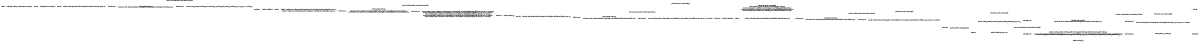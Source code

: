digraph IKE_INITIATOR{
rankdir = LR;
size = "8,5"
node [shape = circle, label="ike_initiator_idle"] ike_initiator_idle;
node [shape = circle, label="ike_initiator_failed"] ike_initiator_failed;
node [shape = circle, label="ike_initiator_ready"] ike_initiator_ready;
node [shape = circle, label="ike_initiator_sa_init"] ike_initiator_sa_init;
node [shape = circle, label="ike_initiator_sa_init_request_sent"] ike_initiator_sa_init_request_sent;
node [shape = circle, label="ike_initiator_sa_init_response_wait"] ike_initiator_sa_init_response_wait;
node [shape = circle, label="ike_initiator_sa_init_done"] ike_initiator_sa_init_done;
node [shape = circle, label="ike_initiator_auth_1"] ike_initiator_auth_1;
node [shape = circle, label="ike_initiator_auth_1_request_sent"] ike_initiator_auth_1_request_sent;
node [shape = circle, label="ike_initiator_auth_1_response_wait"] ike_initiator_auth_1_response_wait;
node [shape = circle, label="ike_initiator_auth_1_done"] ike_initiator_auth_1_done;
node [shape = circle, label="ike_initiator_auth_2"] ike_initiator_auth_2;
node [shape = circle, label="ike_initiator_auth_2_request_sent"] ike_initiator_auth_2_request_sent;
node [shape = circle, label="ike_initiator_auth_2_response_wait"] ike_initiator_auth_2_response_wait;
node [shape = circle, label="ike_initiator_auth_2_done"] ike_initiator_auth_2_done;
node [shape = circle, label="ike_initiator_auth_3"] ike_initiator_auth_3;
node [shape = circle, label="ike_initiator_auth_3_request_sent"] ike_initiator_auth_3_request_sent;
node [shape = circle, label="ike_initiator_auth_3_response_wait"] ike_initiator_auth_3_response_wait;
node [shape = circle, label="ike_initiator_auth_3_done"] ike_initiator_auth_3_done;
node [shape = circle, label="ike_initiator_keepalive"] ike_initiator_keepalive;
node [shape = circle, label="ike_initiator_keepalive_request_sent"] ike_initiator_keepalive_request_sent;
node [shape = circle, label="ike_initiator_keepalive_response_wait"] ike_initiator_keepalive_response_wait;
node [shape = circle, label="ike_initiator_keepalive_request_wait"] ike_initiator_keepalive_request_wait;
node [shape = circle, label="ike_initiator_keepalive_response_sent"] ike_initiator_keepalive_response_sent;
node [shape = circle, label="ike_initiator_keepalive_done"] ike_initiator_keepalive_done;

//initial_state: ike_initiator_idle
//state variables: internal_ike_udp{send_ike_initiator_packet, send_ike_responder_packet, null}<null>; internal_ike_dns{init_epdg_discovery, null}<null>; internal_ike_sip{child_sa_established, null}<null>; ike_exchange_start{true, false}<false>; my_retransmission_needed{true, false}<false>; role{requester, responder, null}<null>; dynamic_update_enabled{true, false}<false>; ike_sa_established{true, false}<false>; child_sa_established{true, false}<false>; my_last_sent_ike_msg{ike_sa_init, ike_auth_1, ike_auth_2, ike_auth_3, ike_keepalive, null}<null>; my_last_rcvd_ike_msg{ike_sa_init, ike_auth_1, ike_auth_2, ike_auth_3, ike_keepalive, null}<null>; my_last_sent_payload{configuration, configuration_and_certreq, eap-response-aka-challenge, eap-success, authentication, null}<null>; my_last_rcvd_payload{configuration, certificate_and_authentication_and_eap-request-aka-challenge, eap-request-aka-challenge, authentication, configuration_and_authentication, null}<null>; root_certificate_is_provisioned{true, false}<false>;
//number variables: my_imid{0, 8}<0, ((my_imid+1) mod 8)>; my_rmid{0, 8}<0, ((my_rmid + 1) mod 8)>; rnum{0, 3}<0, rnum+1>; rip{0, 5}<0, eip>;
//define: check_other_imid := (other_imid=my_imid); check_other_rmid := (other_rmid=((my_rmid+1) mod 8)); check_retransmission := (other_rmid=my_rmid); check_trials := rnum<1;

// All the entities
ike_initiator_idle -> ike_initiator_ready [label = "internal_udp_ike=ready / internal_ike_udp=null, internal_ike_dns=init_epdg_discovery, internal_ike_sip=null"]
//ike_initiator_idle -> ike_initiator_ready [label = "internal_udp_ike=ready / internal_ike_udp=null, internal_dns_ike=finish_epdg_discovery, eip=3, internal_ike_sip=null"]

// IKE SA INIT
ike_initiator_ready -> ike_initiator_sa_init [label = "internal_dns_ike=finish_epdg_discovery / ike_exchange_start=true"]
ike_initiator_sa_init -> ike_initiator_sa_init_request_sent [label = "ike_exchange_start / internal_ike_udp=send_ike_initiator_packet, my_last_sent_ike_msg=ike_sa_init, my_last_sent_payload=null, ike_exchange_start=false, role=requester, rnum=0"]
ike_initiator_sa_init_request_sent -> ike_initiator_sa_init_response_wait [label = "internal_udp_ike=sent_ike_packet / internal_udp_ike=null"]
ike_initiator_sa_init_response_wait -> ike_initiator_sa_init_request_sent [label = "my_retransmission_needed & check_trials / internal_ike_udp=send_ike_initiator_packet, my_last_rcvd_ike_msg=ike_sa_init, my_retransmission_needed=false, my_last_sent_ike_msg=ike_sa_init, my_last_sent_payload=null, rnum=rnum+1"]
ike_initiator_sa_init_response_wait -> ike_initiator_failed [label = "my_retransmission_needed & !check_trials / my_retransmission_needed=false"]
ike_initiator_sa_init_response_wait -> ike_initiator_sa_init_response_wait [label = "!check_other_imid & internal_udp_ike=rcvd_ike_packet / my_retransmission_needed=true, internal_udp_ike=null"]
ike_initiator_sa_init_response_wait -> ike_initiator_sa_init_done [label = "check_other_imid & internal_udp_ike=rcvd_ike_packet & other_last_sent_ike_msg=ike_sa_init & other_last_sent_payload=null / my_last_rcvd_ike_msg=ike_sa_init, my_last_rcvd_payload=null, ike_sa_established=true, role=null, my_imid=((my_imid+1) mod 8), internal_udp_ike=null"]

// IKE AUTH 1
ike_initiator_sa_init_done -> ike_initiator_auth_1 [label = "!ike_exchange_start / ike_exchange_start=true"]
// root certificate provisioned -> cfgrequest/certreq
ike_initiator_auth_1 -> ike_initiator_auth_1_request_sent [label = "ike_exchange_start & root_certificate_is_provisioned / internal_ike_udp=send_ike_initiator_packet, my_last_sent_ike_msg=ike_auth_1, my_last_sent_payload=configuration_and_certreq, ike_exchange_start=false, role=requester, rnum=0"]
// !root certificate provisioned -> cfgrequest
ike_initiator_auth_1 -> ike_initiator_auth_1_request_sent [label = "ike_exchange_start & !root_certificate_is_provisioned / internal_ike_udp=send_ike_initiator_packet, my_last_sent_ike_msg=ike_auth_1, my_last_sent_payload=configuration, ike_exchange_start=false, role=requester, rnum=0"]
ike_initiator_auth_1_request_sent -> ike_initiator_auth_1_response_wait [label = "internal_udp_ike=sent_ike_packet / internal_udp_ike=null"]
ike_initiator_auth_1_response_wait -> ike_initiator_auth_1_request_sent [label = "my_retransmission_needed & check_trials & !root_certificate_is_provisioned / internal_ike_udp=send_ike_initiator_packet, my_last_sent_ike_msg=ike_auth_1, my_last_sent_payload=configuration, my_retransmission_needed=false, rnum=rnum+1"]
ike_initiator_auth_1_response_wait -> ike_initiator_auth_1_request_sent [label = "my_retransmission_needed & check_trials & root_certificate_is_provisioned / internal_ike_udp=send_ike_initiator_packet, my_last_sent_ike_msg=ike_auth_1, my_last_sent_payload=configuration_and_certreq, my_retransmission_needed=false, rnum=rnum+1"]
ike_initiator_auth_1_response_wait -> ike_initiator_failed [label = "my_retransmission_needed & !check_trials / my_retransmission_needed=false"]
ike_initiator_auth_1_response_wait -> ike_initiator_auth_1_response_wait [label = "!check_other_imid & internal_udp_ike=rcvd_ike_packet / my_retransmission_needed=true, internal_udp_ike=null"]
// root certificate provisioned rcvd certificate/auth/eap-request-aka-challenge -> done
ike_initiator_auth_1_response_wait -> ike_initiator_auth_1_done [label = "check_other_imid & internal_udp_ike=rcvd_ike_packet & root_certificate_is_provisioned & other_last_sent_ike_msg=ike_auth_1 / my_last_rcvd_ike_msg=ike_auth_1, my_last_rcvd_payload=certificate_authentication_eap-request-aka-challenge, role=null, my_imid=((my_imid+1) mod 8), internal_udp_ike=null"]
// root certificate provisioned rcvd auth/eap-request-aka-challenge -> done
ike_initiator_auth_1_response_wait -> ike_initiator_auth_1_done [label = "check_other_imid & internal_udp_ike=rcvd_ike_packet & root_certificate_is_provisioned & other_last_sent_ike_msg=ike_auth_1 / my_last_rcvd_ike_msg=ike_auth_1, my_last_rcvd_payload=authentication_eap-request-aka-challenge, role=null, my_imid=((my_imid+1) mod 8), internal_udp_ike=null"]
// root certificate provisioned rcvd auth/eap-request-aka-challenge -> failed
ike_initiator_auth_1_response_wait -> ike_initiator_failed [label = "check_other_imid & internal_udp_ike=rcvd_ike_packet & root_certificate_is_provisioned & other_last_sent_ike_msg=ike_auth_1 / internal_udp_ike=null"]
// root certificate provisioned rcvd eap-request-aka-challenge -> done
ike_initiator_auth_1_response_wait -> ike_initiator_auth_1_done [label = "check_other_imid & internal_udp_ike=rcvd_ike_packet & root_certificate_is_provisioned & other_last_sent_ike_msg=ike_auth_1 / my_last_rcvd_ike_msg=ike_auth_1, my_last_rcvd_payload=eap-request-aka-challenge, role=null, my_imid=((my_imid+1) mod 8), internal_udp_ike=null"]
// root certificate provisioned rcvd eap-request-aka-challenge -> failed
ike_initiator_auth_1_response_wait -> ike_initiator_failed [label = "check_other_imid & internal_udp_ike=rcvd_ike_packet & root_certificate_is_provisioned & other_last_sent_ike_msg=ike_auth_1 & other_last_sent_payload=eap-request-aka-challenge / internal_udp_ike=null"]
// !root certificate provisioned rcvd auth/eap-request-aka-challenge -> done
ike_initiator_auth_1_response_wait -> ike_initiator_auth_1_done [label = "check_other_imid & internal_udp_ike=rcvd_ike_packet & !root_certificate_is_provisioned & other_last_sent_ike_msg=ike_auth_1 / my_last_rcvd_ike_msg=ike_auth_1, my_last_rcvd_payload=authentication_eap-request-aka-challenge, role=null, my_imid=((my_imid+1) mod 8), internal_udp_ike=null"]
// !root certificate provisioned rcvd auth/eap-request-aka-challenge -> failed
ike_initiator_auth_1_response_wait -> ike_initiator_failed [label = "check_other_imid & internal_udp_ike=rcvd_ike_packet & !root_certificate_is_provisioned & other_last_sent_ike_msg=ike_auth_1 & other_last_sent_payload=authentication_eap-request-aka-challenge / internal_udp_ike=null"]
// !root certificate provisioned rcvd eap-request-aka-challenge -> done
ike_initiator_auth_1_response_wait -> ike_initiator_auth_1_done [label = "check_other_imid & internal_udp_ike=rcvd_ike_packet & !root_certificate_is_provisioned & other_last_sent_ike_msg=ike_auth_1 / my_last_rcvd_ike_msg=ike_auth_1, my_last_rcvd_payload=eap-request-aka-challenge, role=null, my_imid=((my_imid+1) mod 8), internal_udp_ike=null"]
// !root certificate provisioned rcvd eap-request-aka-challenge -> failed
ike_initiator_auth_1_response_wait -> ike_initiator_failed [label = "check_other_imid & internal_udp_ike=rcvd_ike_packet & !root_certificate_is_provisioned & other_last_sent_ike_msg=ike_auth_1 & other_last_sent_payload=eap-request-aka-challenge / internal_udp_ike=null"]

// IKE AUTH 2
ike_initiator_auth_1_done -> ike_initiator_auth_2 [label = "!ike_exchange_start / ike_exchange_start=true"]
ike_initiator_auth_2 -> ike_initiator_auth_2_request_sent [label = "ike_exchange_start / internal_ike_udp=send_ike_initiator_packet, my_last_sent_ike_msg=ike_auth_2, my_last_sent_payload=eap-response-aka-challenge, ike_exchange_start=false, role=requester, rnum=0"]
ike_initiator_auth_2_request_sent -> ike_initiator_auth_2_response_wait [label = "internal_udp_ike=sent_ike_packet / internal_udp_ike=null"]
ike_initiator_auth_2_response_wait -> ike_initiator_auth_2_request_sent [label = "my_retransmission_needed & check_trials / internal_ike_udp=send_ike_initiator_packet, my_last_sent_ike_msg=ike_auth_2, my_last_sent_payload=eap-response-aka-challenge, my_retransmission_needed=false, rnum=rnum+1"]
ike_initiator_auth_2_response_wait -> ike_initiator_failed [label = "my_retransmission_needed & !check_trials / my_retransmission_needed=false"]
ike_initiator_auth_2_response_wait -> ike_initiator_auth_2_response_wait [label = "!check_other_imid & internal_udp_ike=rcvd_ike_packet / my_retransmission_needed=true, internal_udp_ike=null"]
ike_initiator_auth_2_response_wait -> ike_initiator_auth_2_done [label = "check_other_imid & internal_udp_ike=rcvd_ike_packet & other_last_sent_ike_msg=ike_auth_2 & other_last_sent_payload=eap-success / my_last_rcvd_ike_msg=ike_auth_2, my_last_rcvd_payload=eap-success, role=null, my_imid=((my_imid+1) mod 8), internal_udp_ike=null"]

// IKE AUTH 3
ike_initiator_auth_2_done -> ike_initiator_auth_3 [label = "!ike_exchange_start / ike_exchange_start=true"]
ike_initiator_auth_3 -> ike_initiator_auth_3_request_sent [label = "ike_exchange_start / internal_ike_udp=send_ike_initiator_packet, my_last_sent_ike_msg=ike_auth_3, my_last_sent_payload=authentication, ike_exchange_start=false, role=requester, rnum=0"]
ike_initiator_auth_3_request_sent -> ike_initiator_auth_3_response_wait [label = "internal_udp_ike=sent_ike_packet / internal_udp_ike=null"]
ike_initiator_auth_3_response_wait -> ike_initiator_auth_3_request_sent [label = "my_retransmission_needed & check_trials / internal_ike_udp=send_ike_initiator_packet, my_last_sent_ike_msg=ike_auth_3, my_last_sent_payload=authentication, my_retransmission_needed=false, rnum=rnum+1"]
ike_initiator_auth_3_response_wait -> ike_initiator_failed [label = "my_retransmission_needed & !check_trials / my_retransmission_needed=false"]
ike_initiator_auth_3_response_wait -> ike_initiator_auth_3_response_wait [label = "!check_other_imid & internal_udp_ike=rcvd_ike_packet / my_retransmission_needed=true, internal_udp_ike=null"]
ike_initiator_auth_3_response_wait -> ike_initiator_auth_3_done [label = "check_other_imid & internal_udp_ike=rcvd_ike_packet & other_last_sent_ike_msg=ike_auth_3 & other_last_sent_payload=authentication / my_last_rcvd_ike_msg=ike_auth_3, my_last_rcvd_payload=authentication, child_sa_established=true, role=null, my_imid=((my_imid+1) mod 8), internal_udp_ike=null"]

// IKE Keepalive
ike_initiator_auth_3_done -> ike_initiator_keepalive [label = "ike_sa_established & child_sa_established / internal_ike_sip=child_sa_established"]
ike_initiator_keepalive_done -> ike_initiator_keepalive [label = "!ike_exchange_start / ike_exchange_start=true"]
ike_initiator_keepalive -> ike_initiator_keepalive_request_sent [label = "ike_exchange_start / internal_ike_udp=send_ike_initiator_packet, my_last_sent_ike_msg=ike_keepalive, my_last_sent_payload=null, ike_exchange_start=false, role=requester, rnum=0"]
ike_initiator_keepalive_request_sent -> ike_initiator_keepalive_response_wait [label = "internal_udp_ike=sent_ike_packet / internal_udp_ike=null"]
ike_initiator_keepalive_response_wait -> ike_initiator_keepalive_request_sent [label = "my_retransmission_needed & check_trials / internal_ike_udp=send_ike_initiator_packet, my_last_sent_ike_msg=ike_keepalive, my_last_sent_payload=null, my_retransmission_needed=false, rnum=rnum+1"]
ike_initiator_keepalive_response_wait -> ike_initiator_failed [label = "my_retransmission_needed & !check_trials / my_retransmission_needed=false"]
ike_initiator_keepalive_response_wait -> ike_initiator_keepalive_response_wait [label = "!check_other_imid & internal_udp_ike=rcvd_ike_packet / my_retransmission_needed=true, internal_udp_ike=null"]
ike_initiator_keepalive_response_wait -> ike_initiator_keepalive_done [label = "check_other_imid & internal_udp_ike=rcvd_ike_packet & other_last_sent_ike_msg=ike_keepalive / my_last_rcvd_ike_msg=ike_keepalive, my_last_rcvd_payload=null, role=null, my_imid=((my_imid+1) mod 8), internal_udp_ike=null"]

ike_initiator_keepalive -> ike_initiator_keepalive_request_wait [label = "ike_exchange_start / ike_exchange_start=false, role=responder, rnum=0"]
ike_initiator_keepalive_request_wait -> ike_initiator_keepalive_response_sent [label = "check_retransmission & internal_udp_ike=rcvd_ike_packet & other_last_sent_ike_msg=ike_keepalive / my_last_rcvd_ike_msg=ike_keepalive, internal_ike_udp=send_ike_initiator_packet, my_last_sent_ike_msg=ike_keepalive, internal_udp_ike=null"]
ike_initiator_keepalive_request_wait -> ike_initiator_keepalive_response_sent [label = "check_other_rmid & internal_udp_ike=rcvd_ike_packet & dynamic_update_enabled & other_last_sent_ike_msg=ike_keepalive / my_rmid=((my_rmid+1) mod 8), iip=rcvd_src_addr, child_sa_established=true, my_last_rcvd_ike_msg=ike_keepalive, my_last_rcvd_payload=null, internal_ike_udp=send_ike_initiator_packet, my_last_sent_ike_msg=ike_keepalive, internal_udp_ike=null"]
ike_initiator_keepalive_request_wait -> ike_initiator_keepalive_response_sent [label = "check_other_rmid & internal_udp_ike=rcvd_ike_packet & !dynamic_update_enabled & other_last_sent_ike_msg=ike_keepalive / my_last_rcvd_ike_msg=ike_keepalive, my_last_rcvd_payload=null, my_rmid=((my_rmid+1) mod 8), child_sa_established=true, internal_ike_udp=send_ike_initiator_packet, my_last_sent_ike_msg=ike_keepalive, internal_udp_ike=null"]
ike_initiator_keepalive_request_wait -> ike_initiator_keepalive_request_wait [label = "!check_other_rmid & internal_udp_ike=rcvd_ike_packet / other_retransmission_needed=true, internal_udp_ike=null"]
ike_initiator_keepalive_response_sent -> ike_initiator_keepalive_done [label = "internal_udp_ike=sent_ike_packet / role=null, internal_udp_ike=null"]

}
